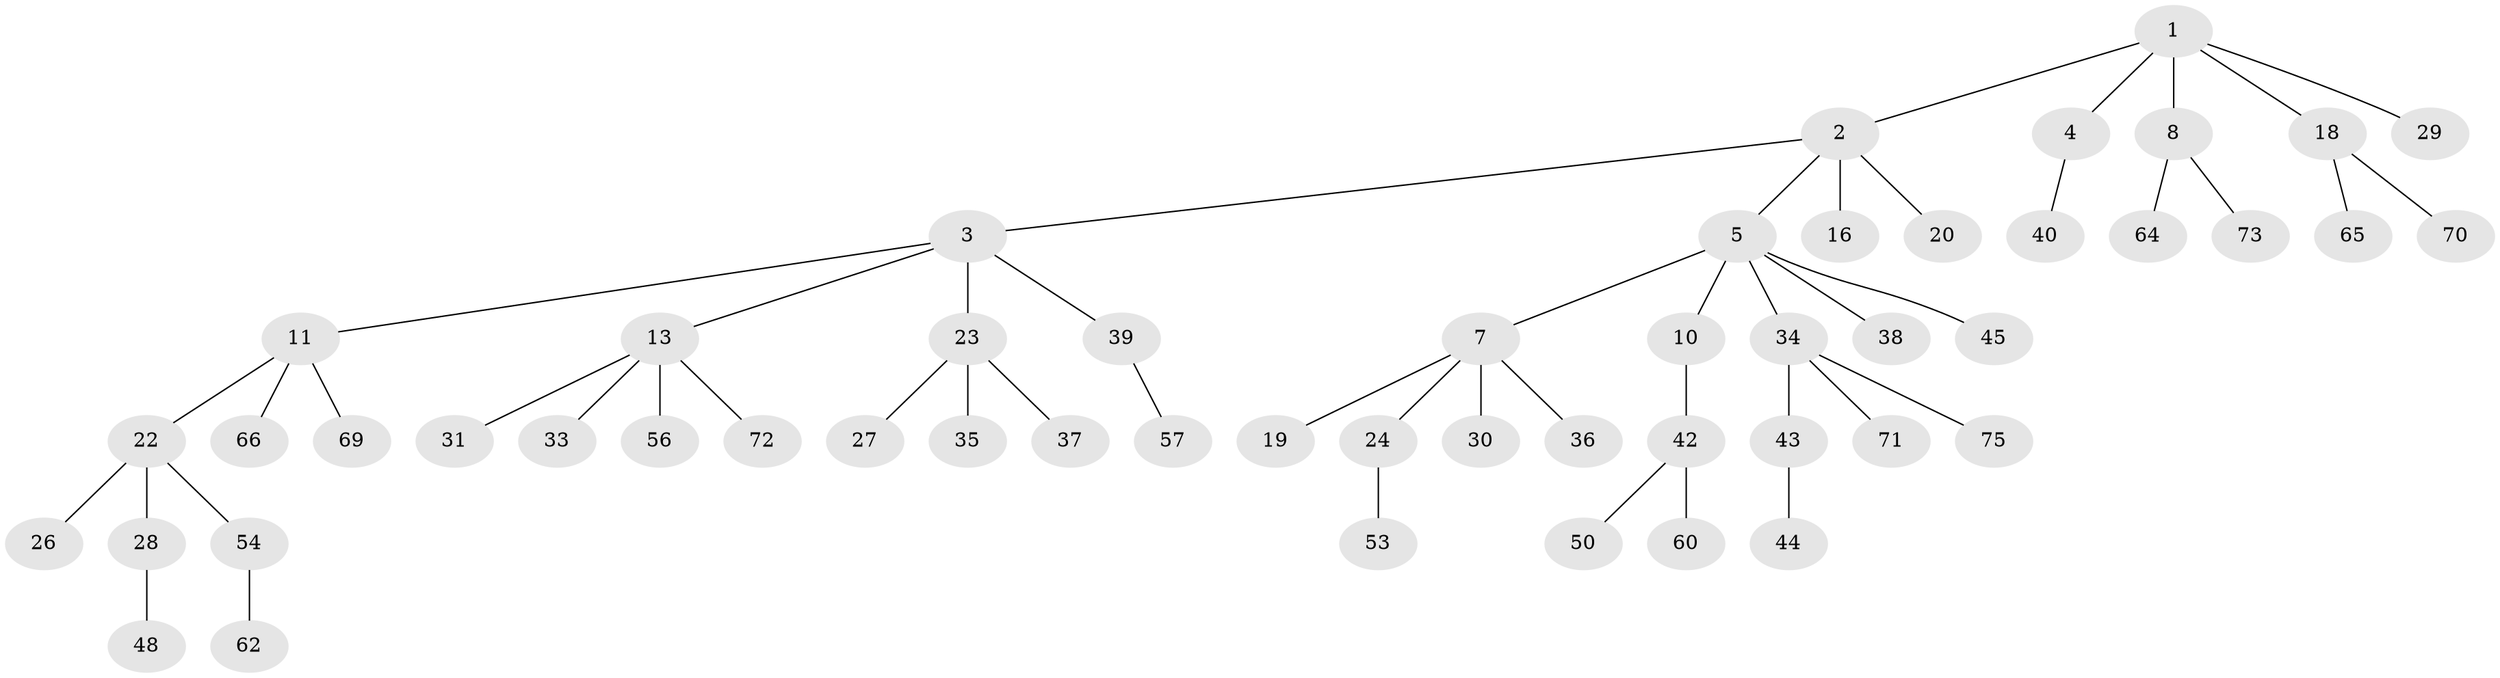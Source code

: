 // original degree distribution, {6: 0.02631578947368421, 3: 0.11842105263157894, 7: 0.013157894736842105, 1: 0.5526315789473685, 4: 0.07894736842105263, 2: 0.18421052631578946, 5: 0.02631578947368421}
// Generated by graph-tools (version 1.1) at 2025/42/03/06/25 10:42:02]
// undirected, 52 vertices, 51 edges
graph export_dot {
graph [start="1"]
  node [color=gray90,style=filled];
  1 [super="+12"];
  2 [super="+49"];
  3 [super="+9"];
  4 [super="+6"];
  5 [super="+25"];
  7 [super="+14"];
  8 [super="+15"];
  10;
  11 [super="+52"];
  13 [super="+21"];
  16 [super="+17"];
  18 [super="+74"];
  19 [super="+46"];
  20;
  22;
  23 [super="+63"];
  24 [super="+68"];
  26 [super="+32"];
  27;
  28;
  29;
  30;
  31;
  33 [super="+61"];
  34 [super="+55"];
  35;
  36 [super="+51"];
  37;
  38 [super="+41"];
  39 [super="+47"];
  40;
  42 [super="+58"];
  43 [super="+59"];
  44;
  45;
  48;
  50;
  53 [super="+76"];
  54 [super="+67"];
  56;
  57;
  60;
  62;
  64;
  65;
  66;
  69;
  70;
  71;
  72;
  73;
  75;
  1 -- 2;
  1 -- 4;
  1 -- 8;
  1 -- 18;
  1 -- 29;
  2 -- 3;
  2 -- 5;
  2 -- 16;
  2 -- 20;
  3 -- 13;
  3 -- 11;
  3 -- 23;
  3 -- 39;
  4 -- 40;
  5 -- 7;
  5 -- 10;
  5 -- 34;
  5 -- 38;
  5 -- 45;
  7 -- 24;
  7 -- 36;
  7 -- 19;
  7 -- 30;
  8 -- 73;
  8 -- 64;
  10 -- 42;
  11 -- 22;
  11 -- 66;
  11 -- 69;
  13 -- 72;
  13 -- 56;
  13 -- 33;
  13 -- 31;
  18 -- 65;
  18 -- 70;
  22 -- 26;
  22 -- 28;
  22 -- 54;
  23 -- 27;
  23 -- 35;
  23 -- 37;
  24 -- 53;
  28 -- 48;
  34 -- 43;
  34 -- 75;
  34 -- 71;
  39 -- 57;
  42 -- 50;
  42 -- 60;
  43 -- 44;
  54 -- 62;
}

